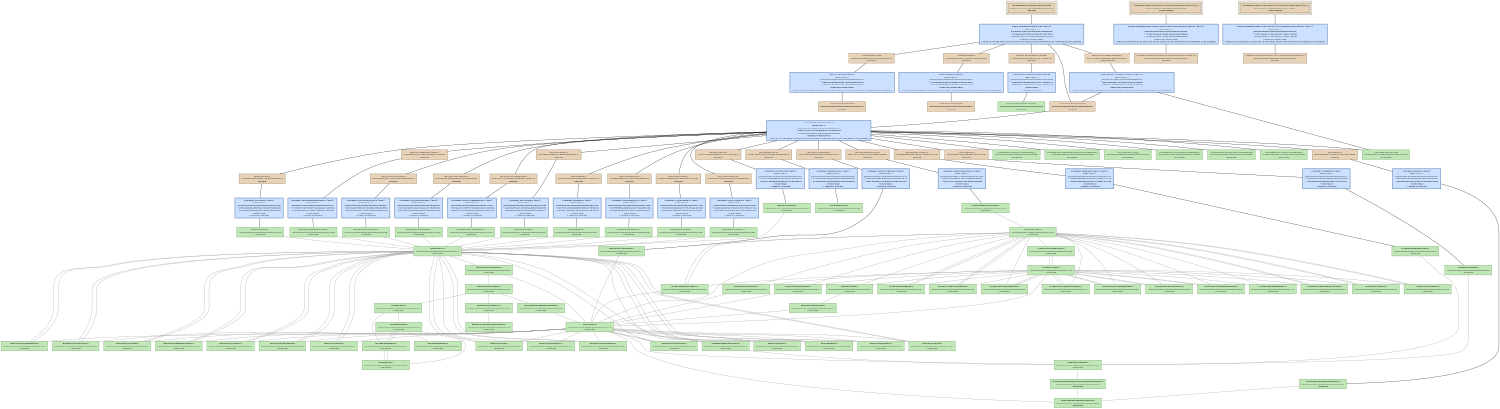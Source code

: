 digraph SysBeep {
   size = "10.000000,8.500000";
   concentrate = false;

   node [ shape = box, style = filled, color = "0.3 0.5 0.6", fillcolor = "0.3 0.2 0.9", fontname = "Monaco", fontsize = "9" ];
   n00001 [ label = "Development/SysBeep.mexmac.app\nb3835e1573c37250ec880aa3835257ca\nMissing", color = "0.1 0.5 0.5", fillcolor = "0.1 0.2 0.9", peripheries = 3 ];
   n00002 [ label = "Contents/Info.plist\n38ea663f568e603e516f64d690d6fc58\nMissing", color = "0.1 0.5 0.5", fillcolor = "0.1 0.2 0.9" ];
   n00003 [ label = "SysBeep.build/Info.plist\n00000000000000000000000000000000\nMissing", color = "0.1 0.5 0.5", fillcolor = "0.1 0.2 0.9" ];
   n00004 [ label = "Contents/PkgInfo\nccacb4ecdd7df67c4dd3b19364b16aaa\nMissing", color = "0.1 0.5 0.5", fillcolor = "0.1 0.2 0.9" ];
   n00005 [ label = "SysBeep.build/PkgInfo\n00000000000000000000000000000000\nMissing", color = "0.1 0.5 0.5", fillcolor = "0.1 0.2 0.9" ];
   n00006 [ label = "English.lproj/InfoPlist.strings\nff7b9a46cc8e96bb350128c175bd51c0\nMissing", color = "0.1 0.5 0.5", fillcolor = "0.1 0.2 0.9" ];
   n00007 [ label = "English.lproj/InfoPlist.strings\n00000000434c45840000000000000228\nUpToDate" ];
   n00008 [ label = "ppc/PsychError.o\n2c29212bc8dce4bed25a1ccc65d2851f\nMissing", color = "0.1 0.5 0.5", fillcolor = "0.1 0.2 0.9" ];
   n00009 [ label = "Base/PsychError.c\n00000000434c4585000000000000563d\nUpToDate" ];
   n00010 [ label = "ppc/PsychRegisterProject.o\n614d3ec45b2c51f84100d6b6c1308ab0\nMissing", color = "0.1 0.5 0.5", fillcolor = "0.1 0.2 0.9" ];
   n00011 [ label = "Base/PsychRegisterProject.c\n00000000434c458500000000000012e6\nUpToDate" ];
   n00012 [ label = "ppc/PsychHelp.o\n6a0d9af743f4da62cf6afa43b7d69672\nMissing", color = "0.1 0.5 0.5", fillcolor = "0.1 0.2 0.9" ];
   n00013 [ label = "Base/PsychHelp.c\n00000000434c811d00000000000005b8\nUpToDate" ];
   n00014 [ label = "ppc/MiniBox.o\na9079c1a8f7d92949ec89f021499ac79\nMissing", color = "0.1 0.5 0.5", fillcolor = "0.1 0.2 0.9" ];
   n00015 [ label = "Base/MiniBox.c\n00000000434c45850000000000000f4f\nUpToDate" ];
   n00016 [ label = "ppc/PsychMemory.o\nb09ffe4ff3f628302a3b17ada5fe4c66\nMissing", color = "0.1 0.5 0.5", fillcolor = "0.1 0.2 0.9" ];
   n00017 [ label = "Base/PsychMemory.c\n00000000434ca96200000000000003a4\nUpToDate" ];
   n00018 [ label = "ppc/ProjectTable.o\ne9add1b0dbfd1f20147fc6455a3264f1\nMissing", color = "0.1 0.5 0.5", fillcolor = "0.1 0.2 0.9" ];
   n00019 [ label = "Base/ProjectTable.c\n00000000434c4585000000000000023a\nUpToDate" ];
   n00020 [ label = "ppc/PsychInit.o\n27e3a0b295f6bd9682188097f0bd9195\nMissing", color = "0.1 0.5 0.5", fillcolor = "0.1 0.2 0.9" ];
   n00021 [ label = "Base/PsychInit.c\n00000000434c45850000000000000759\nUpToDate" ];
   n00022 [ label = "ppc/PsychTimeGlue.o\na89104420f41ff1a9b4c0c8df375b163\nMissing", color = "0.1 0.5 0.5", fillcolor = "0.1 0.2 0.9" ];
   n00023 [ label = "Base/PsychTimeGlue.c\n000000004355ef98000000000000157f\nUpToDate" ];
   n00024 [ label = "ppc/PsychStructGlue.o\n8e955a53b7bc12b855bd2ec4b6add72f\nMissing", color = "0.1 0.5 0.5", fillcolor = "0.1 0.2 0.9" ];
   n00025 [ label = "Base/PsychStructGlue.c\n00000000434c45850000000000002bb8\nUpToDate" ];
   n00026 [ label = "ppc/PsychVersioning.o\n85105e28a33f3eb9896a1670fbb458a9\nMissing", color = "0.1 0.5 0.5", fillcolor = "0.1 0.2 0.9" ];
   n00027 [ label = "Base/PsychVersioning.c\n000000004355688200000000000014ee\nUpToDate" ];
   n00028 [ label = "ppc/MODULEVersion.o\nf34c51e217aaa20192c3bff463aff99f\nMissing", color = "0.1 0.5 0.5", fillcolor = "0.1 0.2 0.9" ];
   n00029 [ label = "Screen/MODULEVersion.c\n000000004354a112000000000000124e\nUpToDate" ];
   n00030 [ label = "ppc/PsychScriptingGlue.o\n8e432a2110cb0ee655da5548514b917b\nMissing", color = "0.1 0.5 0.5", fillcolor = "0.1 0.2 0.9" ];
   n00031 [ label = "Base/PsychScriptingGlue.c\n00000000434c458500000000000105c5\nUpToDate" ];
   n00032 [ label = "ppc/mexversion.o\n677d22d9d1a45d53eef6554d4d58f502\nMissing", color = "0.1 0.5 0.5", fillcolor = "0.1 0.2 0.9" ];
   n00033 [ label = "src/mexversion.c\n000000004332d94600000000000002d2\nUpToDate" ];
   n00034 [ label = "ppc/RegisterProject.o\n14bd7ef4b96d353984181dbf819c10d3\nMissing", color = "0.1 0.5 0.5", fillcolor = "0.1 0.2 0.9" ];
   n00035 [ label = "SysBeep/RegisterProject.c\n00000000434c458500000000000003cb\nUpToDate" ];
   n00036 [ label = "ppc/SysBeep.o\nab3f35e85cebdc6be5fdc1ef75d1fcfc\nMissing", color = "0.1 0.5 0.5", fillcolor = "0.1 0.2 0.9" ];
   n00037 [ label = "SysBeep/SysBeep.c\n00000000434c458500000000000003d8\nUpToDate" ];
   n00038 [ label = "ppc/Events.o\n4e6baf458d1f21fe38a197e59bc5494e\nMissing", color = "0.1 0.5 0.5", fillcolor = "0.1 0.2 0.9" ];
   n00039 [ label = "OS9ToolboxFragments/Events.c\n00000000434c458500000000000005e9\nUpToDate" ];
   n00040 [ label = "ppc/PsychAuthors.o\n3a506e82050593ecbc0720c99dac6f05\nMissing", color = "0.1 0.5 0.5", fillcolor = "0.1 0.2 0.9" ];
   n00041 [ label = "Base/PsychAuthors.c\n00000000434c81430000000000000d3b\nUpToDate" ];
   n00042 [ label = "MacOS/SysBeep.mexmac\n500282ce30ba856b5ed3afe64bff94e3\nMissing", color = "0.1 0.5 0.5", fillcolor = "0.1 0.2 0.9" ];
   n00043 [ label = "Frameworks/OpenGL.framework[C]\n00000000434ac55900000000000000ee\nUpToDate" ];
   n00044 [ label = "Frameworks/ApplicationServices.framework[C]\n00000000434ac53300000000000000ee\nUpToDate" ];
   n00045 [ label = "2.95.2/libstdc++.a[C]\n00000000434abb590000000000075c68\nUpToDate" ];
   n00046 [ label = "Frameworks/CoreAudio.framework[C]\n00000000434ac55b00000000000000cc\nUpToDate" ];
   n00047 [ label = "Frameworks/CoreServices.framework[C]\n00000000434ac53600000000000000ee\nUpToDate" ];
   n00048 [ label = "Frameworks/Carbon.framework[C]\n00000000434ac53300000000000000ee\nUpToDate" ];
   n00049 [ label = "mac/mexFunction.map\n000000004332d946000000000000012e\nUpToDate" ];
   n00050 [ label = "<SysBeep.build/Script-2FD6181B07306669008DA6B4.sh>[A]\nc7a907693ace18db5326959ab9edfdec\nDepsUpdated", color = "0.1 0.5 0.5", fillcolor = "0.1 0.2 0.9", peripheries = 3 ];
   n00051 [ label = "SysBeep.build/Script-2FD6181B07306669008DA6B4.sh\n00000000000000000000000000000000\nMissing", color = "0.1 0.5 0.5", fillcolor = "0.1 0.2 0.9" ];
   n00052 [ label = "<SysBeep.build/Script-2FD6181C07306669008DA6B4.sh>[A]\nad71b8d9f17220660602c10d911aea4f\nDepsUpdated", color = "0.1 0.5 0.5", fillcolor = "0.1 0.2 0.9", peripheries = 3 ];
   n00053 [ label = "SysBeep.build/Script-2FD6181C07306669008DA6B4.sh\n00000000000000000000000000000000\nMissing", color = "0.1 0.5 0.5", fillcolor = "0.1 0.2 0.9" ];
   n00054 [ label = "<MacOS/SysBeep.mexmac>\ne8f5181a9b7998e5da1dadc354f0fe1f\nDepsUpdated", color = "0.1 0.5 0.5", fillcolor = "0.1 0.2 0.9", style = "filled,dashed" ];
   n00055 [ label = "Base/Psych.h\n00000000435548b60000000000000410\nUpToDate" ];
   n00056 [ label = "Base/Psych.h\n00000000435548b60000000000000410\nUpToDate" ];
   n00057 [ label = "Screen/Screen.h\n000000004355f28e00000000000012e0\nUpToDate" ];
   n00058 [ label = "SysBeep/SysBeep.h\n00000000434c458500000000000001e2\nUpToDate" ];
   n00059 [ label = "OS9ToolboxFragments/Events.h\n00000000434c45850000000000000236\nUpToDate" ];
   n00060 [ label = "Base/PsychConstants.h\n00000000435548d4000000000000080d\nUpToDate" ];
   n00061 [ label = "Base/MiniBox.h\n00000000435548d400000000000004d6\nUpToDate" ];
   n00062 [ label = "Base/ProjectTable.h\n00000000435548d400000000000002f6\nUpToDate" ];
   n00063 [ label = "Base/PsychError.h\n00000000435548d40000000000001fe7\nUpToDate" ];
   n00064 [ label = "Base/PsychScriptingGlue.h\n00000000435548f30000000000001a37\nUpToDate" ];
   n00065 [ label = "Base/PsychStructGlue.h\n000000004355496c0000000000000bcc\nUpToDate" ];
   n00066 [ label = "Base/PsychCellGlue.h\n00000000434c458500000000000005c5\nUpToDate" ];
   n00067 [ label = "Base/PsychRegisterProject.h\n00000000435548d400000000000003f1\nUpToDate" ];
   n00068 [ label = "Base/PsychAuthors.h\n00000000435548d400000000000005e9\nUpToDate" ];
   n00069 [ label = "Base/PsychVersioning.h\n00000000435548f300000000000004dd\nUpToDate" ];
   n00070 [ label = "Base/PsychHelp.h\n00000000434c45850000000000000357\nUpToDate" ];
   n00071 [ label = "Base/PsychInit.h\n00000000435548f300000000000002db\nUpToDate" ];
   n00072 [ label = "Base/PsychMemory.h\n00000000435548d40000000000000473\nUpToDate" ];
   n00073 [ label = "Base/PsychTimeGlue.h\n000000004355ef010000000000000483\nUpToDate" ];
   n00074 [ label = "Base/PsychInstrument.h\n00000000435548d400000000000001a8\nUpToDate" ];
   n00075 [ label = "SysBeep/RegisterProject.h\n00000000434c458500000000000002a2\nUpToDate" ];
   n00076 [ label = "Base/TimeLists.h\n00000000435548f300000000000002a9\nUpToDate" ];
   n00077 [ label = "Screen/PsychRects.h\n00000000434c458500000000000005d5\nUpToDate" ];
   n00078 [ label = "Screen/ScreenTypes.h\n00000000434c458500000000000013b6\nUpToDate" ];
   n00079 [ label = "Screen/PsychVideoGlue.h\n00000000434c458500000000000005d4\nUpToDate" ];
   n00080 [ label = "Screen/PsychScreenGlue.h\n00000000434c45850000000000000d6d\nUpToDate" ];
   n00081 [ label = "Screen/PsychWindowTextGlue.h\n00000000434c458500000000000008ee\nUpToDate" ];
   n00082 [ label = "Screen/WindowBank.h\n000000004355e68c0000000000001b31\nUpToDate" ];
   n00083 [ label = "Screen/PsychWindowGlue.h\n000000004355e21f0000000000000a66\nUpToDate" ];
   n00084 [ label = "Screen/PsychTextureSupport.h\n000000004355a03b0000000000000370\nUpToDate" ];
   n00085 [ label = "Screen/PsychAlphaBlending.h\n00000000434c458500000000000004fb\nUpToDate" ];
   n00086 [ label = "Screen/ScreenArguments.h\n00000000434c45850000000000000ca3\nUpToDate" ];
   n00087 [ label = "Screen/RegisterProject.h\n00000000434c45850000000000000284\nUpToDate" ];
   n00088 [ label = "Screen/WindowHelpers.h\n00000000434c45850000000000000773\nUpToDate" ];
   n00089 [ label = "Fonts/PsychFontGlue.h\n00000000434c45850000000000000e47\nUpToDate" ];
   n00090 [ label = "Fonts/ScreenFontGlue.h\n00000000434c45850000000000000260\nUpToDate" ];
   n00091 [ label = "Fonts/FontInfo.h\n00000000434c45850000000000000ef4\nUpToDate" ];
   n00092 [ label = "Screen/ScreenPreferenceState.h\n000000004355d9f300000000000006ba\nUpToDate" ];
   n00093 [ label = "OS9ToolboxFragments/OS9ToolboxFragments.h\n00000000434c4585000000000000012b\nUpToDate" ];
   n00094 [ label = "Base/PsychIncludes.h\n00000000435548d4000000000000074c\nUpToDate" ];
   n00095 [ label = "Screen/Screen.h\n000000004355f28e00000000000012e0\nUpToDate" ];
   n00096 [ label = "Fonts/PsychFontGlue.h\n00000000434c45850000000000000e47\nUpToDate" ];
   n00097 [ label = "Base/PsychPlatform.h\n00000000435548d40000000000000589\nUpToDate" ];
   n00098 [ label = "include/mex.h\n000000004332d9460000000000003742\nUpToDate" ];
   n00099 [ label = "OS9ToolboxFragments/Events.h\n00000000434c45850000000000000236\nUpToDate" ];
   n00100 [ label = "Base/PsychPlatformConstants.h\n000000004355492f000000000000070e\nUpToDate" ];
   n00101 [ label = "include/matrix.h\n000000004332d9460000000000009ff2\nUpToDate" ];
   n00102 [ label = "include/mwdebug.h\n000000004332d9460000000000002b3c\nUpToDate" ];
   n00103 [ label = "include/tmwtypes.h\n000000004332d946000000000000458d\nUpToDate" ];
   n00104 [ label = "include/mat.h\n000000004332d94600000000000023ab\nUpToDate" ];

   node [ shape = box, style = "filled,bold", color = "0.7 0.5 0.7", fillcolor = "0.7 0.2 1.0", fontname = "Monaco", fontsize = "9" ];
   c00001 [ label = "PBXCp Info.plist <wt:0>\nwaitCount: 0\n00000000000000000000000000000000\n^ 38ea663f568e603e516f64d690d6fc58\n= 38ea663f568e603e516f64d690d6fc58\nIndirectlyNeedsToRun\nNeeds to run because at least one of the inputs to the command are scheduled to be updated.", color = "0.6 0.5 0.7", fillcolor = "0.6 0.2 1.0" ];
   c00002 [ label = "PBXCp PkgInfo <wt:0>\nwaitCount: 0\n00000000000000000000000000000000\n^ ccacb4ecdd7df67c4dd3b19364b16aaa\n= ccacb4ecdd7df67c4dd3b19364b16aaa\nIndirectlyNeedsToRun\nNeeds to run because at least one of the inputs to the command are scheduled to be updated.", color = "0.6 0.5 0.7", fillcolor = "0.6 0.2 1.0" ];
   c00003 [ label = "CpResource InfoPlist.strings <wt:4>\nwaitCount: 0\n00000000000000000000000000000000\n^ ff7b9a46cc8e96bb350128c175bd51c0\n= ff7b9a46cc8e96bb350128c175bd51c0\nNeedsToRun\n1 output is missing", color = "0.6 0.5 0.7", fillcolor = "0.6 0.2 1.0" ];
   c00004 [ label = "CompileC PsychError.o <wt:6>\nwaitCount: 0\n000000004355492f0000000000004529\n^ 2c29212b8b89ad91d25a1ccc65d2c036\n= 2c29212bc8dce4bed25a1ccc65d2851f\nNeedsToRun\n1 output is missing", color = "0.6 0.5 0.7", fillcolor = "0.6 0.2 1.0" ];
   c00005 [ label = "CompileC PsychRegisterProject.o <wt:6>\nwaitCount: 0\n000000004355492f00000000000001f2\n^ 614d3ec4187918d74100d6b6c1308b42\n= 614d3ec45b2c51f84100d6b6c1308ab0\nNeedsToRun\n1 output is missing", color = "0.6 0.5 0.7", fillcolor = "0.6 0.2 1.0" ];
   c00006 [ label = "CompileC PsychHelp.o <wt:6>\nwaitCount: 0\n0000000043558db700000000000016ac\n^ 6a0d9af700a157d5cf6afa43b7d680de\n= 6a0d9af743f4da62cf6afa43b7d69672\nNeedsToRun\n1 output is missing", color = "0.6 0.5 0.7", fillcolor = "0.6 0.2 1.0" ];
   c00007 [ label = "CompileC MiniBox.o <wt:6>\nwaitCount: 0\n000000004355492f0000000000001c5b\n^ a9079c1acc28dbbb9ec89f021499b022\n= a9079c1a8f7d92949ec89f021499ac79\nNeedsToRun\n1 output is missing", color = "0.6 0.5 0.7", fillcolor = "0.6 0.2 1.0" ];
   c00008 [ label = "CompileC PsychMemory.o <wt:6>\nwaitCount: 0\n000000004355a5c800000000000010b0\n^ b09ffe4fb0a38df82a3b17ada5fe5cd6\n= b09ffe4ff3f628302a3b17ada5fe4c66\nNeedsToRun\n1 output is missing", color = "0.6 0.5 0.7", fillcolor = "0.6 0.2 1.0" ];
   c00009 [ label = "CompileC ProjectTable.o <wt:6>\nwaitCount: 0\n000000004355492f000000000000112e\n^ e9add1b098a8560f147fc6455a3275df\n= e9add1b0dbfd1f20147fc6455a3264f1\nNeedsToRun\n1 output is missing", color = "0.6 0.5 0.7", fillcolor = "0.6 0.2 1.0" ];
   c00010 [ label = "CompileC PsychInit.o <wt:6>\nwaitCount: 0\n000000004355492f000000000000144d\n^ 27e3a0b2d6a3f4b982188097f0bd85d8\n= 27e3a0b295f6bd9682188097f0bd9195\nNeedsToRun\n1 output is missing", color = "0.6 0.5 0.7", fillcolor = "0.6 0.2 1.0" ];
   c00011 [ label = "CompileC PsychTimeGlue.o <wt:6>\nwaitCount: 0\n0000000000000143000000000000147e\n^ a89104420f41fe599b4c0c8df375a51d\n= a89104420f41ff1a9b4c0c8df375b163\nNeedsToRun\n1 output is missing", color = "0.6 0.5 0.7", fillcolor = "0.6 0.2 1.0" ];
   c00012 [ label = "CompileC PsychStructGlue.o <wt:6>\nwaitCount: 0\n000000004355492f00000000000038ac\n^ 8e955a53f4e95b9755bd2ec4b6adef83\n= 8e955a53b7bc12b855bd2ec4b6add72f\nNeedsToRun\n1 output is missing", color = "0.6 0.5 0.7", fillcolor = "0.6 0.2 1.0" ];
   c00013 [ label = "CompileC PsychVersioning.o <wt:6>\nwaitCount: 0\n00000000434c642800000000000007fa\n^ 85105e28e0735a91896a1670fbb45f53\n= 85105e28a33f3eb9896a1670fbb458a9\nNeedsToRun\n1 output is missing", color = "0.6 0.5 0.7", fillcolor = "0.6 0.2 1.0" ];
   c00014 [ label = "CompileC MODULEVersion.o <wt:6>\nwaitCount: 0\n000000004354a112000000000000124e\n^ f34c51e254fe031392c3bff463afebd1\n= f34c51e217aaa20192c3bff463aff99f\nNeedsToRun\n1 output is missing", color = "0.6 0.5 0.7", fillcolor = "0.6 0.2 1.0" ];
   c00015 [ label = "CompileC PsychScriptingGlue.o <wt:6>\nwaitCount: 0\n000000004355492f00000000000116d1\n^ 8e432a21539e47c955da5548514a87aa\n= 8e432a2110cb0ee655da5548514b917b\nNeedsToRun\n1 output is missing", color = "0.6 0.5 0.7", fillcolor = "0.6 0.2 1.0" ];
   c00016 [ label = "CompileC mexversion.o <wt:6>\nwaitCount: 0\n000000004332d94600000000000002d2\n^ 677d22d992968415eef6554d4d58f7d0\n= 677d22d9d1a45d53eef6554d4d58f502\nNeedsToRun\n1 output is missing", color = "0.6 0.5 0.7", fillcolor = "0.6 0.2 1.0" ];
   c00017 [ label = "CompileC RegisterProject.o <wt:6>\nwaitCount: 0\n00000000000000000000000000000134\n^ 14bd7ef4b96d353984181dbf819c11e7\n= 14bd7ef4b96d353984181dbf819c10d3\nNeedsToRun\n1 output is missing", color = "0.6 0.5 0.7", fillcolor = "0.6 0.2 1.0" ];
   c00018 [ label = "CompileC SysBeep.o <wt:6>\nwaitCount: 0\n00000000000000000000000000000127\n^ ab3f35e85cebdc6be5fdc1ef75d1fddb\n= ab3f35e85cebdc6be5fdc1ef75d1fcfc\nNeedsToRun\n1 output is missing", color = "0.6 0.5 0.7", fillcolor = "0.6 0.2 1.0" ];
   c00019 [ label = "CompileC Events.o <wt:6>\nwaitCount: 0\n00000000435548b600000000000003cf\n^ 4e6baf45ce4a694838a197e59bc54a81\n= 4e6baf458d1f21fe38a197e59bc5494e\nNeedsToRun\n1 output is missing", color = "0.6 0.5 0.7", fillcolor = "0.6 0.2 1.0" ];
   c00020 [ label = "CompileC PsychAuthors.o <wt:6>\nwaitCount: 0\n0000000043558de90000000000001e2f\n^ 3a506e8246501e05bc0720c99dac712a\n= 3a506e82050593ecbc0720c99dac6f05\nNeedsToRun\n1 output is missing", color = "0.6 0.5 0.7", fillcolor = "0.6 0.2 1.0" ];
   c00021 [ label = "Ld SysBeep.mexmac <wt:6>\nwaitCount: 0\n826045b7012da9f2f5931ef03b2fb84b\n^ d262c77931972c99ab40b11670d02ca8\n= 500282ce30ba856b5ed3afe64bff94e3\nIndirectlyNeedsToRun\nNeeds to run because at least one of the inputs to the command are scheduled to be updated.", color = "0.6 0.5 0.7", fillcolor = "0.6 0.2 1.0" ];
   c00022 [ label = "PhaseScriptExecution Script-2FD6181B07306669008DA6B4.sh <wt:10>\nwaitCount: 0\n00000000000000000000000000000000\n^ c7a907693ace18db5326959ab9edfdec\n= c7a907693ace18db5326959ab9edfdec\nIndirectlyNeedsToRun\nNeeds to run because at least one of the inputs to the command are scheduled to be updated.", color = "0.6 0.5 0.7", fillcolor = "0.6 0.2 1.0" ];
   c00023 [ label = "PhaseScriptExecution Script-2FD6181C07306669008DA6B4.sh <wt:12>\nwaitCount: 0\n00000000000000000000000000000000\n^ ad71b8d9f17220660602c10d911aea4f\n= ad71b8d9f17220660602c10d911aea4f\nIndirectlyNeedsToRun\nNeeds to run because at least one of the inputs to the command are scheduled to be updated.", color = "0.6 0.5 0.7", fillcolor = "0.6 0.2 1.0" ];
   c00024 [ label = "EditSymbols SysBeep.mexmac <wt:13>\nwaitCount: 0\n500282ce73885c2d5ed3afe64bff95cd\n^ b8f79ad4e8f1c4c884ce02251f0f6bd2\n= e8f5181a9b7998e5da1dadc354f0fe1f\nIndirectlyNeedsToRun\nNeeds to run because at least one of the inputs to the command are scheduled to be updated.", color = "0.6 0.5 0.7", fillcolor = "0.6 0.2 1.0" ];
   c00025 [ label = "Touch SysBeep.mexmac.app <wt:14>\nwaitCount: 0\nb3cad241ecbe1d77ad73ffa19ed5adce\n^ 00498c549f7d6f2741fbf5021d87fa04\n= b3835e1573c37250ec880aa3835257ca\nIndirectlyNeedsToRun\nNeeds to run because at least one of the inputs to the command are scheduled to be updated.", color = "0.6 0.5 0.7", fillcolor = "0.6 0.2 1.0" ];

   edge [ style = solid, color = black, arrowhead = none, arrowtail = normal ];
   n00001 -> { c00025 };
   n00002 -> { c00001 };
   n00004 -> { c00002 };
   n00006 -> { c00003 };
   n00008 -> { c00004 };
   n00010 -> { c00005 };
   n00012 -> { c00006 };
   n00014 -> { c00007 };
   n00016 -> { c00008 };
   n00018 -> { c00009 };
   n00020 -> { c00010 };
   n00022 -> { c00011 };
   n00024 -> { c00012 };
   n00026 -> { c00013 };
   n00028 -> { c00014 };
   n00030 -> { c00015 };
   n00032 -> { c00016 };
   n00034 -> { c00017 };
   n00036 -> { c00018 };
   n00038 -> { c00019 };
   n00040 -> { c00020 };
   n00042 -> { c00021 };
   n00050 -> { c00022 };
   n00052 -> { c00023 };
   n00054 -> { c00024 };
   c00001 -> { n00003 };
   c00002 -> { n00005 n00005 };
   c00003 -> { n00007 n00007 };
   c00004 -> { n00009 };
   c00005 -> { n00011 };
   c00006 -> { n00013 };
   c00007 -> { n00015 };
   c00008 -> { n00017 };
   c00009 -> { n00019 };
   c00010 -> { n00021 };
   c00011 -> { n00023 };
   c00012 -> { n00025 };
   c00013 -> { n00027 };
   c00014 -> { n00029 };
   c00015 -> { n00031 };
   c00016 -> { n00033 };
   c00017 -> { n00035 };
   c00018 -> { n00037 };
   c00019 -> { n00039 };
   c00020 -> { n00041 };
   c00021 -> { n00008 n00010 n00012 n00014 n00016 n00018 n00020 n00022 n00024 n00026 n00028 n00030 n00032 n00034 n00036 n00038 n00040 n00043 n00044 n00045 n00046 n00047 n00048 n00049 };
   c00022 -> { n00051 };
   c00023 -> { n00053 };
   c00024 -> { n00042 n00049 };
   c00025 -> { n00002 n00004 n00006 n00042 n00054 };

   edge [ style = solid, color = gray60, arrowhead = none, arrowtail = normal ];
   n00009 -> { n00055 };
   n00011 -> { n00055 };
   n00013 -> { n00055 };
   n00015 -> { n00055 };
   n00017 -> { n00055 };
   n00019 -> { n00055 };
   n00021 -> { n00055 };
   n00023 -> { n00056 };
   n00025 -> { n00055 };
   n00027 -> { n00055 };
   n00029 -> { n00057 };
   n00031 -> { n00055 };
   n00035 -> { n00058 };
   n00037 -> { n00058 };
   n00039 -> { n00059 };
   n00041 -> { n00055 };
   n00055 -> { n00060 n00061 n00062 n00063 n00064 n00065 n00066 n00067 n00068 n00069 n00070 n00071 n00072 n00073 n00074 n00075 n00076 };
   n00056 -> { n00060 n00061 n00062 n00063 n00064 n00065 n00066 n00067 n00068 n00069 n00070 n00071 n00072 n00073 n00074 n00075 n00076 };
   n00057 -> { n00056 n00077 n00078 n00079 n00080 n00081 n00082 n00083 n00084 n00085 n00086 n00087 n00088 n00089 n00090 n00091 n00092 };
   n00058 -> { n00056 n00093 };
   n00059 -> { n00056 };
   n00060 -> { n00094 };
   n00061 -> { n00055 };
   n00062 -> { n00055 };
   n00063 -> { n00055 };
   n00064 -> { n00055 };
   n00065 -> { n00055 };
   n00066 -> { n00055 };
   n00067 -> { n00055 };
   n00068 -> { n00055 };
   n00069 -> { n00055 };
   n00070 -> { n00055 };
   n00071 -> { n00055 };
   n00073 -> { n00056 };
   n00074 -> { n00055 };
   n00075 -> { n00056 n00058 };
   n00077 -> { n00057 };
   n00078 -> { n00057 };
   n00079 -> { n00095 };
   n00080 -> { n00095 };
   n00081 -> { n00095 };
   n00082 -> { n00057 };
   n00083 -> { n00095 };
   n00084 -> { n00095 };
   n00085 -> { n00095 };
   n00086 -> { n00057 };
   n00087 -> { n00056 n00057 };
   n00089 -> { n00056 };
   n00090 -> { n00056 };
   n00091 -> { n00096 };
   n00092 -> { n00057 };
   n00093 -> { n00059 };
   n00094 -> { n00097 n00098 n00098 n00099 n00098 };
   n00095 -> { n00056 n00077 n00078 n00079 n00080 n00081 n00082 n00083 n00084 n00085 n00086 n00087 n00088 n00089 n00090 n00091 n00092 };
   n00096 -> { n00056 };
   n00097 -> { n00100 };
   n00098 -> { n00101 n00101 n00102 };
   n00099 -> { n00056 };
   n00101 -> { n00103 n00102 };
   n00102 -> { n00101 n00104 };
   n00104 -> { n00101 n00102 };
}
